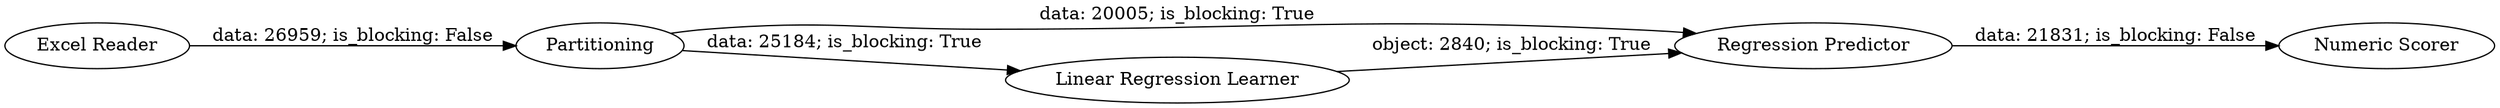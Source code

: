digraph {
	"-8684280875718725835_4" [label="Regression Predictor"]
	"-8684280875718725835_2" [label=Partitioning]
	"-8684280875718725835_5" [label="Numeric Scorer"]
	"-8684280875718725835_1" [label="Excel Reader"]
	"-8684280875718725835_3" [label="Linear Regression Learner"]
	"-8684280875718725835_3" -> "-8684280875718725835_4" [label="object: 2840; is_blocking: True"]
	"-8684280875718725835_4" -> "-8684280875718725835_5" [label="data: 21831; is_blocking: False"]
	"-8684280875718725835_1" -> "-8684280875718725835_2" [label="data: 26959; is_blocking: False"]
	"-8684280875718725835_2" -> "-8684280875718725835_4" [label="data: 20005; is_blocking: True"]
	"-8684280875718725835_2" -> "-8684280875718725835_3" [label="data: 25184; is_blocking: True"]
	rankdir=LR
}
